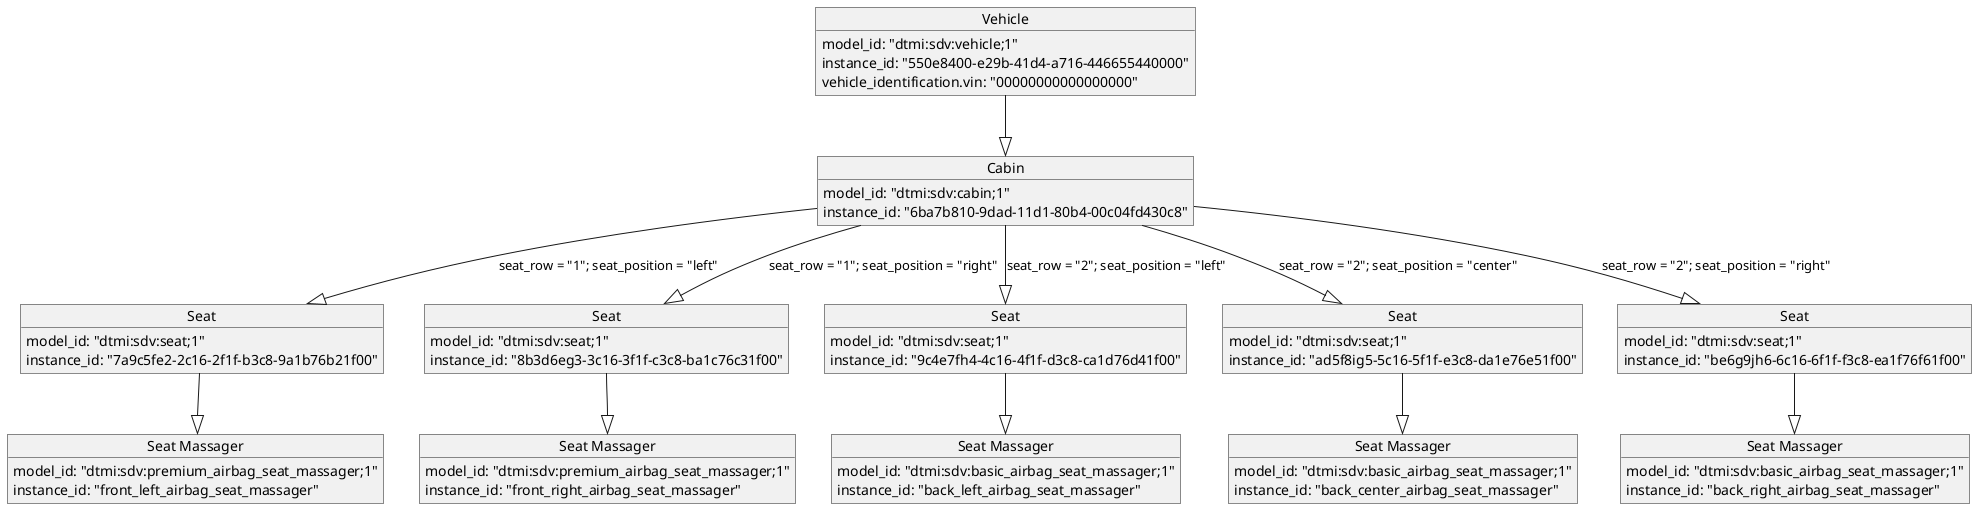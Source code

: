 @startuml

object Vehicle {
  model_id: "dtmi:sdv:vehicle;1"
  instance_id: "550e8400-e29b-41d4-a716-446655440000"
  vehicle_identification.vin: "00000000000000000"
}

object Cabin {
  model_id: "dtmi:sdv:cabin;1"
  instance_id: "6ba7b810-9dad-11d1-80b4-00c04fd430c8"
}

object "Seat" as front_left_seat {
  model_id: "dtmi:sdv:seat;1"
  instance_id: "7a9c5fe2-2c16-2f1f-b3c8-9a1b76b21f00"
}

object "Seat" as front_right_seat {
  model_id: "dtmi:sdv:seat;1"
  instance_id: "8b3d6eg3-3c16-3f1f-c3c8-ba1c76c31f00"
}

object "Seat" as back_left_seat {
  model_id: "dtmi:sdv:seat;1"
  instance_id: "9c4e7fh4-4c16-4f1f-d3c8-ca1d76d41f00"
}

object "Seat" as back_center_seat {
  model_id: "dtmi:sdv:seat;1"
  instance_id: "ad5f8ig5-5c16-5f1f-e3c8-da1e76e51f00"
}

object "Seat" as back_right_seat {
  model_id: "dtmi:sdv:seat;1"
  instance_id: "be6g9jh6-6c16-6f1f-f3c8-ea1f76f61f00"
}

object "Seat Massager" as front_left_seat_massager {
  model_id: "dtmi:sdv:premium_airbag_seat_massager;1"
  instance_id: "front_left_airbag_seat_massager"
}

object "Seat Massager" as front_right_seat_massager {
  model_id: "dtmi:sdv:premium_airbag_seat_massager;1"
  instance_id: "front_right_airbag_seat_massager"
}

object "Seat Massager" as back_left_seat_massager {
  model_id: "dtmi:sdv:basic_airbag_seat_massager;1"
  instance_id: "back_left_airbag_seat_massager"
}

object "Seat Massager" as back_center_seat_massager {
  model_id: "dtmi:sdv:basic_airbag_seat_massager;1"
  instance_id: "back_center_airbag_seat_massager"
}

object "Seat Massager" as back_right_seat_massager {
  model_id: "dtmi:sdv:basic_airbag_seat_massager;1"
  instance_id: "back_right_airbag_seat_massager"
}

Vehicle --|> Cabin

Cabin --|> front_left_seat: seat_row = "1"; seat_position = "left"
Cabin --|> front_right_seat: seat_row = "1"; seat_position = "right"
Cabin --|> back_left_seat: seat_row = "2"; seat_position = "left"
Cabin --|> back_center_seat: seat_row = "2"; seat_position = "center"
Cabin --|> back_right_seat: seat_row = "2"; seat_position = "right"

front_left_seat --|> front_left_seat_massager
front_right_seat --|> front_right_seat_massager
back_left_seat --|> back_left_seat_massager
back_center_seat --|> back_center_seat_massager
back_right_seat --|> back_right_seat_massager

@enduml
